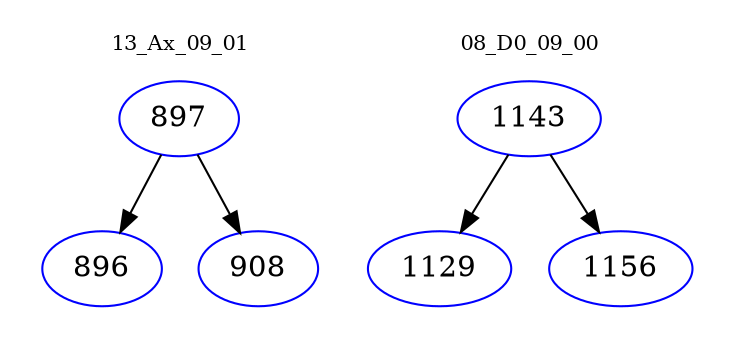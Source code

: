 digraph{
subgraph cluster_0 {
color = white
label = "13_Ax_09_01";
fontsize=10;
T0_897 [label="897", color="blue"]
T0_897 -> T0_896 [color="black"]
T0_896 [label="896", color="blue"]
T0_897 -> T0_908 [color="black"]
T0_908 [label="908", color="blue"]
}
subgraph cluster_1 {
color = white
label = "08_D0_09_00";
fontsize=10;
T1_1143 [label="1143", color="blue"]
T1_1143 -> T1_1129 [color="black"]
T1_1129 [label="1129", color="blue"]
T1_1143 -> T1_1156 [color="black"]
T1_1156 [label="1156", color="blue"]
}
}
